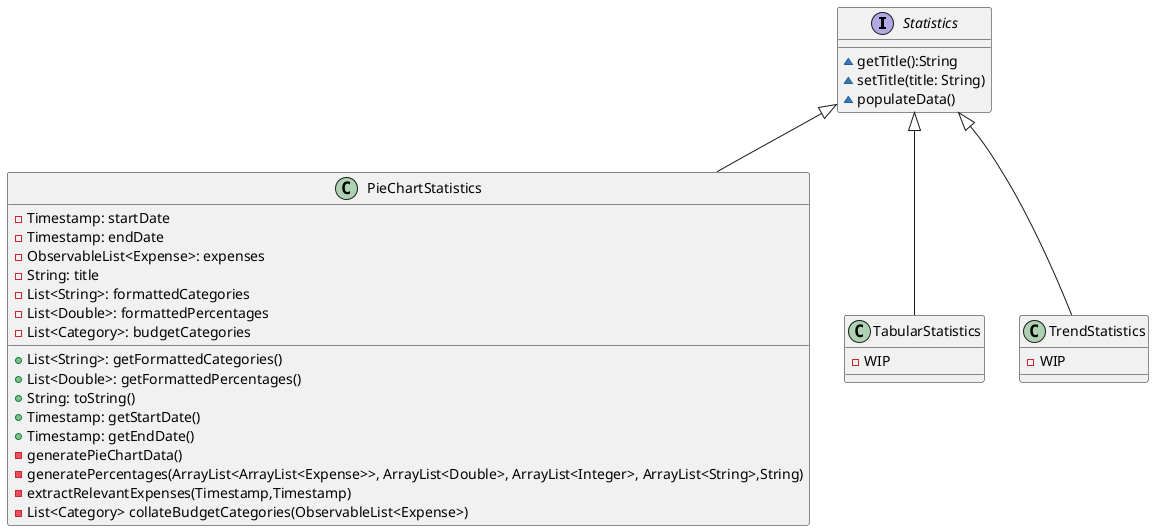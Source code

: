 @startuml



interface Statistics {
~getTitle():String
~setTitle(title: String)
~populateData()
}

class PieChartStatistics {
-Timestamp: startDate
-Timestamp: endDate
-ObservableList<Expense>: expenses
-String: title
-List<String>: formattedCategories
-List<Double>: formattedPercentages
-List<Category>: budgetCategories

+List<String>: getFormattedCategories()
+List<Double>: getFormattedPercentages()
+String: toString()
+Timestamp: getStartDate()
+Timestamp: getEndDate()
-generatePieChartData()
-generatePercentages(ArrayList<ArrayList<Expense>>, ArrayList<Double>, ArrayList<Integer>, ArrayList<String>,String)
-extractRelevantExpenses(Timestamp,Timestamp)
-List<Category> collateBudgetCategories(ObservableList<Expense>)
}

class TabularStatistics {
-WIP
}
class TrendStatistics {
-WIP
}



Statistics <|-- PieChartStatistics
Statistics <|-- TabularStatistics
Statistics <|-- TrendStatistics



@enduml